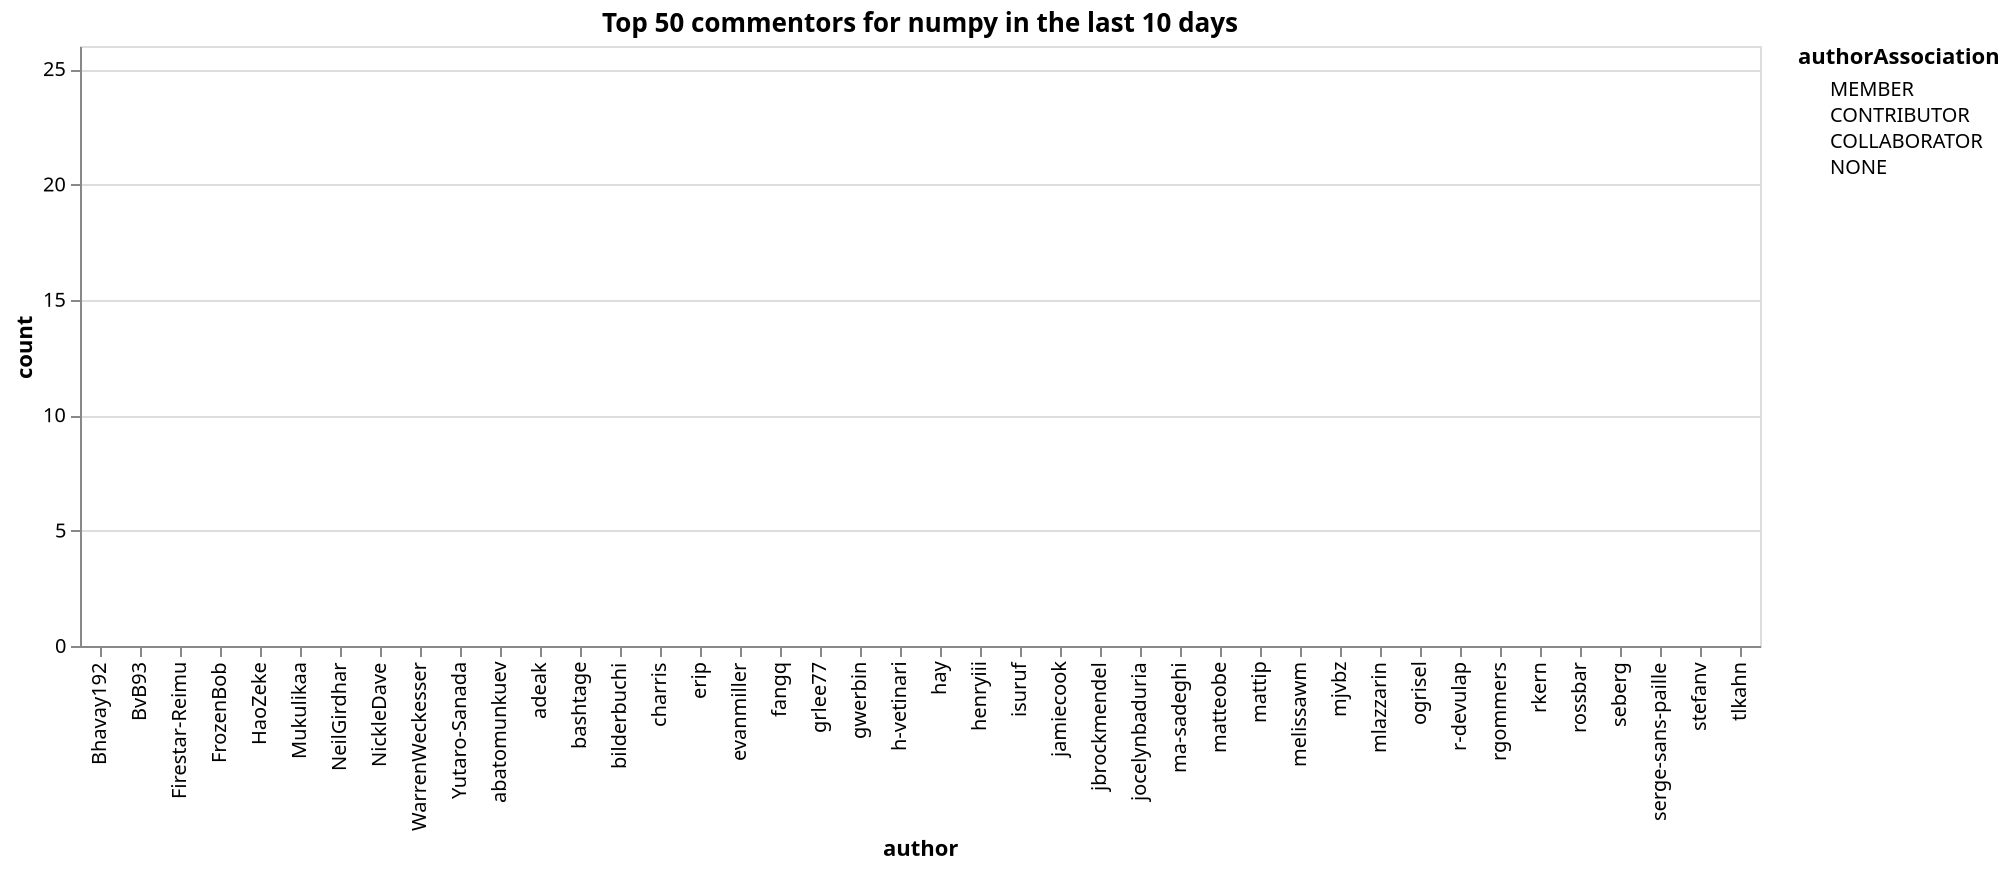 {
  "config": {
    "view": {
      "continuousWidth": 400,
      "continuousHeight": 300
    }
  },
  "hconcat": [
    {
      "mark": "bar",
      "encoding": {
        "color": {
          "type": "nominal",
          "field": "authorAssociation",
          "scale": {
            "domain": [
              "MEMBER",
              "CONTRIBUTOR",
              "COLLABORATOR",
              "NONE"
            ],
            "range": [
              "rgb(211.82745098039214, 211.82745098039214, 211.82745098039214)",
              "rgb(166.98562091503268, 229.89803921568628, 166.98562091503268)",
              "rgb(96.37647058823529, 192.75294117647059, 96.37647058823529)",
              "rgb(0.0, 100.3921568627451, 0.0)"
            ]
          }
        },
        "x": {
          "type": "nominal",
          "field": "author"
        },
        "y": {
          "type": "quantitative",
          "field": "count"
        }
      },
      "title": "Top 50 commentors for numpy in the last 10 days"
    }
  ],
  "data": {
    "name": "data-a8222457b2c262828db506539ecdf90f"
  },
  "$schema": "https://vega.github.io/schema/vega-lite/v5.json",
  "datasets": {
    "data-a8222457b2c262828db506539ecdf90f": [
      {
        "author": "charris",
        "count": 26,
        "authorAssociation": "MEMBER"
      },
      {
        "author": "mattip",
        "count": 20,
        "authorAssociation": "MEMBER"
      },
      {
        "author": "seberg",
        "count": 19,
        "authorAssociation": "MEMBER"
      },
      {
        "author": "melissawm",
        "count": 10,
        "authorAssociation": "MEMBER"
      },
      {
        "author": "bashtage",
        "count": 9,
        "authorAssociation": "CONTRIBUTOR"
      },
      {
        "author": "WarrenWeckesser",
        "count": 7,
        "authorAssociation": "MEMBER"
      },
      {
        "author": "HaoZeke",
        "count": 6,
        "authorAssociation": "MEMBER"
      },
      {
        "author": "henryiii",
        "count": 6,
        "authorAssociation": "CONTRIBUTOR"
      },
      {
        "author": "rgommers",
        "count": 6,
        "authorAssociation": "MEMBER"
      },
      {
        "author": "jocelynbaduria",
        "count": 5,
        "authorAssociation": "NONE"
      },
      {
        "author": "grlee77",
        "count": 5,
        "authorAssociation": "CONTRIBUTOR"
      },
      {
        "author": "evanmiller",
        "count": 4,
        "authorAssociation": "CONTRIBUTOR"
      },
      {
        "author": "BvB93",
        "count": 3,
        "authorAssociation": "MEMBER"
      },
      {
        "author": "rossbar",
        "count": 3,
        "authorAssociation": "MEMBER"
      },
      {
        "author": "isuruf",
        "count": 3,
        "authorAssociation": "CONTRIBUTOR"
      },
      {
        "author": "fangq",
        "count": 3,
        "authorAssociation": "NONE"
      },
      {
        "author": "h-vetinari",
        "count": 2,
        "authorAssociation": "CONTRIBUTOR"
      },
      {
        "author": "mjvbz",
        "count": 2,
        "authorAssociation": "NONE"
      },
      {
        "author": "ma-sadeghi",
        "count": 2,
        "authorAssociation": "NONE"
      },
      {
        "author": "NickleDave",
        "count": 2,
        "authorAssociation": "NONE"
      },
      {
        "author": "FrozenBob",
        "count": 2,
        "authorAssociation": "NONE"
      },
      {
        "author": "mlazzarin",
        "count": 1,
        "authorAssociation": "NONE"
      },
      {
        "author": "ogrisel",
        "count": 1,
        "authorAssociation": "CONTRIBUTOR"
      },
      {
        "author": "r-devulap",
        "count": 1,
        "authorAssociation": "MEMBER"
      },
      {
        "author": "rkern",
        "count": 1,
        "authorAssociation": "MEMBER"
      },
      {
        "author": "serge-sans-paille",
        "count": 1,
        "authorAssociation": "CONTRIBUTOR"
      },
      {
        "author": "stefanv",
        "count": 1,
        "authorAssociation": "MEMBER"
      },
      {
        "author": "Bhavay192",
        "count": 1,
        "authorAssociation": "NONE"
      },
      {
        "author": "hay",
        "count": 1,
        "authorAssociation": "NONE"
      },
      {
        "author": "matteobe",
        "count": 1,
        "authorAssociation": "NONE"
      },
      {
        "author": "jbrockmendel",
        "count": 1,
        "authorAssociation": "MEMBER"
      },
      {
        "author": "jamiecook",
        "count": 1,
        "authorAssociation": "NONE"
      },
      {
        "author": "gwerbin",
        "count": 1,
        "authorAssociation": "NONE"
      },
      {
        "author": "erip",
        "count": 1,
        "authorAssociation": "NONE"
      },
      {
        "author": "bilderbuchi",
        "count": 1,
        "authorAssociation": "CONTRIBUTOR"
      },
      {
        "author": "adeak",
        "count": 1,
        "authorAssociation": "CONTRIBUTOR"
      },
      {
        "author": "abatomunkuev",
        "count": 1,
        "authorAssociation": "CONTRIBUTOR"
      },
      {
        "author": "Yutaro-Sanada",
        "count": 1,
        "authorAssociation": "NONE"
      },
      {
        "author": "NeilGirdhar",
        "count": 1,
        "authorAssociation": "CONTRIBUTOR"
      },
      {
        "author": "Mukulikaa",
        "count": 1,
        "authorAssociation": "MEMBER"
      },
      {
        "author": "Firestar-Reimu",
        "count": 1,
        "authorAssociation": "NONE"
      },
      {
        "author": "tlkahn",
        "count": 1,
        "authorAssociation": "NONE"
      }
    ]
  }
}